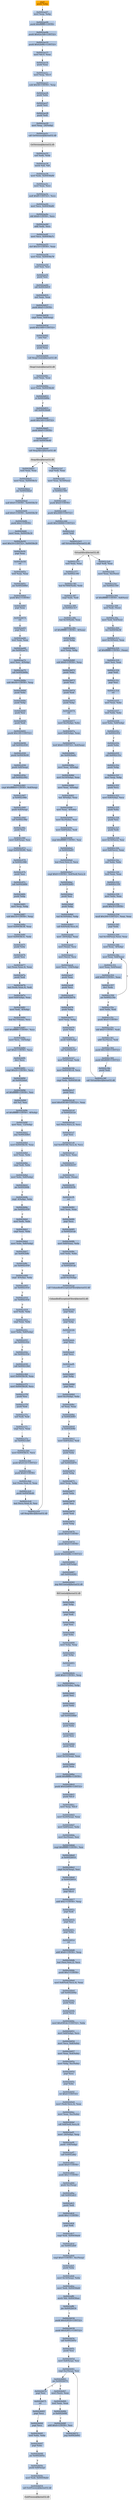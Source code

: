 digraph G {
node[shape=rectangle,style=filled,fillcolor=lightsteelblue,color=lightsteelblue]
bgcolor="transparent"
a0x0042ae06pushl_ebp[label="start\npushl %ebp",color="lightgrey",fillcolor="orange"];
a0x0042ae07movl_esp_ebp[label="0x0042ae07\nmovl %esp, %ebp"];
a0x0042ae09pushl_0xffffffffUINT8[label="0x0042ae09\npushl $0xffffffff<UINT8>"];
a0x0042ae0bpushl_0x42e1b8UINT32[label="0x0042ae0b\npushl $0x42e1b8<UINT32>"];
a0x0042ae10pushl_0x42b96cUINT32[label="0x0042ae10\npushl $0x42b96c<UINT32>"];
a0x0042ae15movl_fs_0_eax[label="0x0042ae15\nmovl %fs:0, %eax"];
a0x0042ae1bpushl_eax[label="0x0042ae1b\npushl %eax"];
a0x0042ae1cmovl_esp_fs_0[label="0x0042ae1c\nmovl %esp, %fs:0"];
a0x0042ae23subl_0x58UINT8_esp[label="0x0042ae23\nsubl $0x58<UINT8>, %esp"];
a0x0042ae26pushl_ebx[label="0x0042ae26\npushl %ebx"];
a0x0042ae27pushl_esi[label="0x0042ae27\npushl %esi"];
a0x0042ae28pushl_edi[label="0x0042ae28\npushl %edi"];
a0x0042ae29movl_esp__24ebp_[label="0x0042ae29\nmovl %esp, -24(%ebp)"];
a0x0042ae2ccall_GetVersion_kernel32_dll[label="0x0042ae2c\ncall GetVersion@kernel32.dll"];
GetVersion_kernel32_dll[label="GetVersion@kernel32.dll",color="lightgrey",fillcolor="lightgrey"];
a0x0042ae32xorl_edx_edx[label="0x0042ae32\nxorl %edx, %edx"];
a0x0042ae34movb_ah_dl[label="0x0042ae34\nmovb %ah, %dl"];
a0x0042ae36movl_edx_0x00458a84[label="0x0042ae36\nmovl %edx, 0x00458a84"];
a0x0042ae3cmovl_eax_ecx[label="0x0042ae3c\nmovl %eax, %ecx"];
a0x0042ae3eandl_0xffUINT32_ecx[label="0x0042ae3e\nandl $0xff<UINT32>, %ecx"];
a0x0042ae44movl_ecx_0x00458a80[label="0x0042ae44\nmovl %ecx, 0x00458a80"];
a0x0042ae4ashll_0x8UINT8_ecx[label="0x0042ae4a\nshll $0x8<UINT8>, %ecx"];
a0x0042ae4daddl_edx_ecx[label="0x0042ae4d\naddl %edx, %ecx"];
a0x0042ae4fmovl_ecx_0x00458a7c[label="0x0042ae4f\nmovl %ecx, 0x00458a7c"];
a0x0042ae55shrl_0x10UINT8_eax[label="0x0042ae55\nshrl $0x10<UINT8>, %eax"];
a0x0042ae58movl_eax_0x00458a78[label="0x0042ae58\nmovl %eax, 0x00458a78"];
a0x0042ae5dxorl_esi_esi[label="0x0042ae5d\nxorl %esi, %esi"];
a0x0042ae5fpushl_esi[label="0x0042ae5f\npushl %esi"];
a0x0042ae60call_0x0042b835[label="0x0042ae60\ncall 0x0042b835"];
a0x0042b835xorl_eax_eax[label="0x0042b835\nxorl %eax, %eax"];
a0x0042b837pushl_0x0UINT8[label="0x0042b837\npushl $0x0<UINT8>"];
a0x0042b839cmpl_eax_0x8esp_[label="0x0042b839\ncmpl %eax, 0x8(%esp)"];
a0x0042b83dpushl_0x1000UINT32[label="0x0042b83d\npushl $0x1000<UINT32>"];
a0x0042b842sete_al[label="0x0042b842\nsete %al"];
a0x0042b845pushl_eax[label="0x0042b845\npushl %eax"];
a0x0042b846call_HeapCreate_kernel32_dll[label="0x0042b846\ncall HeapCreate@kernel32.dll"];
HeapCreate_kernel32_dll[label="HeapCreate@kernel32.dll",color="lightgrey",fillcolor="lightgrey"];
a0x0042b84ctestl_eax_eax[label="0x0042b84c\ntestl %eax, %eax"];
a0x0042b84emovl_eax_0x00458e40[label="0x0042b84e\nmovl %eax, 0x00458e40"];
a0x0042b853je_0x0042b86a[label="0x0042b853\nje 0x0042b86a"];
a0x0042b855call_0x0042bbd0[label="0x0042b855\ncall 0x0042bbd0"];
a0x0042bbd0pushl_0x140UINT32[label="0x0042bbd0\npushl $0x140<UINT32>"];
a0x0042bbd5pushl_0x0UINT8[label="0x0042bbd5\npushl $0x0<UINT8>"];
a0x0042bbd7pushl_0x00458e40[label="0x0042bbd7\npushl 0x00458e40"];
a0x0042bbddcall_HeapAlloc_kernel32_dll[label="0x0042bbdd\ncall HeapAlloc@kernel32.dll"];
HeapAlloc_kernel32_dll[label="HeapAlloc@kernel32.dll",color="lightgrey",fillcolor="lightgrey"];
a0x0042bbe3testl_eax_eax[label="0x0042bbe3\ntestl %eax, %eax"];
a0x0042bbe5movl_eax_0x00458e3c[label="0x0042bbe5\nmovl %eax, 0x00458e3c"];
a0x0042bbeajne_0x0042bbed[label="0x0042bbea\njne 0x0042bbed"];
a0x0042bbedandl_0x0UINT8_0x00458e34[label="0x0042bbed\nandl $0x0<UINT8>, 0x00458e34"];
a0x0042bbf4andl_0x0UINT8_0x00458e38[label="0x0042bbf4\nandl $0x0<UINT8>, 0x00458e38"];
a0x0042bbfbpushl_0x1UINT8[label="0x0042bbfb\npushl $0x1<UINT8>"];
a0x0042bbfdmovl_eax_0x00458e30[label="0x0042bbfd\nmovl %eax, 0x00458e30"];
a0x0042bc02movl_0x10UINT32_0x00458e28[label="0x0042bc02\nmovl $0x10<UINT32>, 0x00458e28"];
a0x0042bc0cpopl_eax[label="0x0042bc0c\npopl %eax"];
a0x0042bc0dret[label="0x0042bc0d\nret"];
a0x0042b85atestl_eax_eax[label="0x0042b85a\ntestl %eax, %eax"];
a0x0042b85cjne_0x0042b86d[label="0x0042b85c\njne 0x0042b86d"];
a0x0042b86dpushl_0x1UINT8[label="0x0042b86d\npushl $0x1<UINT8>"];
a0x0042b86fpopl_eax[label="0x0042b86f\npopl %eax"];
a0x0042b870ret[label="0x0042b870\nret"];
a0x0042ae65popl_ecx[label="0x0042ae65\npopl %ecx"];
a0x0042ae66testl_eax_eax[label="0x0042ae66\ntestl %eax, %eax"];
a0x0042ae68jne_0x0042ae72[label="0x0042ae68\njne 0x0042ae72"];
a0x0042ae72movl_esi__4ebp_[label="0x0042ae72\nmovl %esi, -4(%ebp)"];
a0x0042ae75call_0x0042b68a[label="0x0042ae75\ncall 0x0042b68a"];
a0x0042b68asubl_0x44UINT8_esp[label="0x0042b68a\nsubl $0x44<UINT8>, %esp"];
a0x0042b68dpushl_ebx[label="0x0042b68d\npushl %ebx"];
a0x0042b68epushl_ebp[label="0x0042b68e\npushl %ebp"];
a0x0042b68fpushl_esi[label="0x0042b68f\npushl %esi"];
a0x0042b690pushl_edi[label="0x0042b690\npushl %edi"];
a0x0042b691pushl_0x100UINT32[label="0x0042b691\npushl $0x100<UINT32>"];
a0x0042b696call_0x0042c930[label="0x0042b696\ncall 0x0042c930"];
a0x0042c930pushl_0x00458c00[label="0x0042c930\npushl 0x00458c00"];
a0x0042c936pushl_0x8esp_[label="0x0042c936\npushl 0x8(%esp)"];
a0x0042c93acall_0x0042c942[label="0x0042c93a\ncall 0x0042c942"];
a0x0042c942cmpl_0xffffffe0UINT8_0x4esp_[label="0x0042c942\ncmpl $0xffffffe0<UINT8>, 0x4(%esp)"];
a0x0042c947ja_0x0042c96b[label="0x0042c947\nja 0x0042c96b"];
a0x0042c949pushl_0x4esp_[label="0x0042c949\npushl 0x4(%esp)"];
a0x0042c94dcall_0x0042c96e[label="0x0042c94d\ncall 0x0042c96e"];
a0x0042c96epushl_esi[label="0x0042c96e\npushl %esi"];
a0x0042c96fmovl_0x8esp__esi[label="0x0042c96f\nmovl 0x8(%esp), %esi"];
a0x0042c973cmpl_0x00458280_esi[label="0x0042c973\ncmpl 0x00458280, %esi"];
a0x0042c979ja_0x0042c986[label="0x0042c979\nja 0x0042c986"];
a0x0042c97bpushl_esi[label="0x0042c97b\npushl %esi"];
a0x0042c97ccall_0x0042bf64[label="0x0042c97c\ncall 0x0042bf64"];
a0x0042bf64pushl_ebp[label="0x0042bf64\npushl %ebp"];
a0x0042bf65movl_esp_ebp[label="0x0042bf65\nmovl %esp, %ebp"];
a0x0042bf67subl_0x14UINT8_esp[label="0x0042bf67\nsubl $0x14<UINT8>, %esp"];
a0x0042bf6amovl_0x00458e38_eax[label="0x0042bf6a\nmovl 0x00458e38, %eax"];
a0x0042bf6fmovl_0x00458e3c_edx[label="0x0042bf6f\nmovl 0x00458e3c, %edx"];
a0x0042bf75pushl_ebx[label="0x0042bf75\npushl %ebx"];
a0x0042bf76pushl_esi[label="0x0042bf76\npushl %esi"];
a0x0042bf77leal_eaxeax4__eax[label="0x0042bf77\nleal (%eax,%eax,4), %eax"];
a0x0042bf7apushl_edi[label="0x0042bf7a\npushl %edi"];
a0x0042bf7bleal_edxeax4__edi[label="0x0042bf7b\nleal (%edx,%eax,4), %edi"];
a0x0042bf7emovl_0x8ebp__eax[label="0x0042bf7e\nmovl 0x8(%ebp), %eax"];
a0x0042bf81movl_edi__4ebp_[label="0x0042bf81\nmovl %edi, -4(%ebp)"];
a0x0042bf84leal_0x17eax__ecx[label="0x0042bf84\nleal 0x17(%eax), %ecx"];
a0x0042bf87andl_0xfffffff0UINT8_ecx[label="0x0042bf87\nandl $0xfffffff0<UINT8>, %ecx"];
a0x0042bf8amovl_ecx__16ebp_[label="0x0042bf8a\nmovl %ecx, -16(%ebp)"];
a0x0042bf8dsarl_0x4UINT8_ecx[label="0x0042bf8d\nsarl $0x4<UINT8>, %ecx"];
a0x0042bf90decl_ecx[label="0x0042bf90\ndecl %ecx"];
a0x0042bf91cmpl_0x20UINT8_ecx[label="0x0042bf91\ncmpl $0x20<UINT8>, %ecx"];
a0x0042bf94jnl_0x0042bfa4[label="0x0042bf94\njnl 0x0042bfa4"];
a0x0042bf96orl_0xffffffffUINT8_esi[label="0x0042bf96\norl $0xffffffff<UINT8>, %esi"];
a0x0042bf99shrl_cl_esi[label="0x0042bf99\nshrl %cl, %esi"];
a0x0042bf9borl_0xffffffffUINT8__8ebp_[label="0x0042bf9b\norl $0xffffffff<UINT8>, -8(%ebp)"];
a0x0042bf9fmovl_esi__12ebp_[label="0x0042bf9f\nmovl %esi, -12(%ebp)"];
a0x0042bfa2jmp_0x0042bfb4[label="0x0042bfa2\njmp 0x0042bfb4"];
a0x0042bfb4movl_0x00458e30_eax[label="0x0042bfb4\nmovl 0x00458e30, %eax"];
a0x0042bfb9movl_eax_ebx[label="0x0042bfb9\nmovl %eax, %ebx"];
a0x0042bfbbcmpl_edi_ebx[label="0x0042bfbb\ncmpl %edi, %ebx"];
a0x0042bfbdmovl_ebx_0x8ebp_[label="0x0042bfbd\nmovl %ebx, 0x8(%ebp)"];
a0x0042bfc0jae_0x0042bfdb[label="0x0042bfc0\njae 0x0042bfdb"];
a0x0042bfdbcmpl__4ebp__ebx[label="0x0042bfdb\ncmpl -4(%ebp), %ebx"];
a0x0042bfdejne_0x0042c059[label="0x0042bfde\njne 0x0042c059"];
a0x0042bfe0movl_edx_ebx[label="0x0042bfe0\nmovl %edx, %ebx"];
a0x0042bfe2cmpl_eax_ebx[label="0x0042bfe2\ncmpl %eax, %ebx"];
a0x0042bfe4movl_ebx_0x8ebp_[label="0x0042bfe4\nmovl %ebx, 0x8(%ebp)"];
a0x0042bfe7jae_0x0042bffe[label="0x0042bfe7\njae 0x0042bffe"];
a0x0042bffejne_0x0042c059[label="0x0042bffe\njne 0x0042c059"];
a0x0042c000cmpl__4ebp__ebx[label="0x0042c000\ncmpl -4(%ebp), %ebx"];
a0x0042c003jae_0x0042c016[label="0x0042c003\njae 0x0042c016"];
a0x0042c016jne_0x0042c03e[label="0x0042c016\njne 0x0042c03e"];
a0x0042c018movl_edx_ebx[label="0x0042c018\nmovl %edx, %ebx"];
a0x0042c01acmpl_eax_ebx[label="0x0042c01a\ncmpl %eax, %ebx"];
a0x0042c01cmovl_ebx_0x8ebp_[label="0x0042c01c\nmovl %ebx, 0x8(%ebp)"];
a0x0042c01fjae_0x0042c02e[label="0x0042c01f\njae 0x0042c02e"];
a0x0042c02ejne_0x0042c03e[label="0x0042c02e\njne 0x0042c03e"];
a0x0042c030call_0x0042c26d[label="0x0042c030\ncall 0x0042c26d"];
a0x0042c26dmovl_0x00458e38_eax[label="0x0042c26d\nmovl 0x00458e38, %eax"];
a0x0042c272movl_0x00458e28_ecx[label="0x0042c272\nmovl 0x00458e28, %ecx"];
a0x0042c278pushl_esi[label="0x0042c278\npushl %esi"];
a0x0042c279pushl_edi[label="0x0042c279\npushl %edi"];
a0x0042c27axorl_edi_edi[label="0x0042c27a\nxorl %edi, %edi"];
a0x0042c27ccmpl_ecx_eax[label="0x0042c27c\ncmpl %ecx, %eax"];
a0x0042c27ejne_0x0042c2b0[label="0x0042c27e\njne 0x0042c2b0"];
a0x0042c2b0movl_0x00458e3c_ecx[label="0x0042c2b0\nmovl 0x00458e3c, %ecx"];
a0x0042c2b6pushl_0x41c4UINT32[label="0x0042c2b6\npushl $0x41c4<UINT32>"];
a0x0042c2bbpushl_0x8UINT8[label="0x0042c2bb\npushl $0x8<UINT8>"];
a0x0042c2bdleal_eaxeax4__eax[label="0x0042c2bd\nleal (%eax,%eax,4), %eax"];
a0x0042c2c0pushl_0x00458e40[label="0x0042c2c0\npushl 0x00458e40"];
a0x0042c2c6leal_ecxeax4__esi[label="0x0042c2c6\nleal (%ecx,%eax,4), %esi"];
a0x0042c2c9call_HeapAlloc_kernel32_dll[label="0x0042c2c9\ncall HeapAlloc@kernel32.dll"];
a0x0042c2cfcmpl_edi_eax[label="0x0042c2cf\ncmpl %edi, %eax"];
a0x0042c2d1movl_eax_0x10esi_[label="0x0042c2d1\nmovl %eax, 0x10(%esi)"];
a0x0042c2d4je_0x0042c300[label="0x0042c2d4\nje 0x0042c300"];
a0x0042c2d6pushl_0x4UINT8[label="0x0042c2d6\npushl $0x4<UINT8>"];
a0x0042c2d8pushl_0x2000UINT32[label="0x0042c2d8\npushl $0x2000<UINT32>"];
a0x0042c2ddpushl_0x100000UINT32[label="0x0042c2dd\npushl $0x100000<UINT32>"];
a0x0042c2e2pushl_edi[label="0x0042c2e2\npushl %edi"];
a0x0042c2e3call_VirtualAlloc_kernel32_dll[label="0x0042c2e3\ncall VirtualAlloc@kernel32.dll"];
VirtualAlloc_kernel32_dll[label="VirtualAlloc@kernel32.dll",color="lightgrey",fillcolor="lightgrey"];
a0x0042c2e9cmpl_edi_eax[label="0x0042c2e9\ncmpl %edi, %eax"];
a0x0042c2ebmovl_eax_0xcesi_[label="0x0042c2eb\nmovl %eax, 0xc(%esi)"];
a0x0042c2eejne_0x0042c304[label="0x0042c2ee\njne 0x0042c304"];
a0x0042c304orl_0xffffffffUINT8_0x8esi_[label="0x0042c304\norl $0xffffffff<UINT8>, 0x8(%esi)"];
a0x0042c308movl_edi_esi_[label="0x0042c308\nmovl %edi, (%esi)"];
a0x0042c30amovl_edi_0x4esi_[label="0x0042c30a\nmovl %edi, 0x4(%esi)"];
a0x0042c30dincl_0x00458e38[label="0x0042c30d\nincl 0x00458e38"];
a0x0042c313movl_0x10esi__eax[label="0x0042c313\nmovl 0x10(%esi), %eax"];
a0x0042c316orl_0xffffffffUINT8_eax_[label="0x0042c316\norl $0xffffffff<UINT8>, (%eax)"];
a0x0042c319movl_esi_eax[label="0x0042c319\nmovl %esi, %eax"];
a0x0042c31bpopl_edi[label="0x0042c31b\npopl %edi"];
a0x0042c31cpopl_esi[label="0x0042c31c\npopl %esi"];
a0x0042c31dret[label="0x0042c31d\nret"];
a0x0042c035movl_eax_ebx[label="0x0042c035\nmovl %eax, %ebx"];
a0x0042c037testl_ebx_ebx[label="0x0042c037\ntestl %ebx, %ebx"];
a0x0042c039movl_ebx_0x8ebp_[label="0x0042c039\nmovl %ebx, 0x8(%ebp)"];
a0x0042c03cje_0x0042c052[label="0x0042c03c\nje 0x0042c052"];
a0x0042c03epushl_ebx[label="0x0042c03e\npushl %ebx"];
a0x0042c03fcall_0x0042c31e[label="0x0042c03f\ncall 0x0042c31e"];
a0x0042c31epushl_ebp[label="0x0042c31e\npushl %ebp"];
a0x0042c31fmovl_esp_ebp[label="0x0042c31f\nmovl %esp, %ebp"];
a0x0042c321pushl_ecx[label="0x0042c321\npushl %ecx"];
a0x0042c322movl_0x8ebp__ecx[label="0x0042c322\nmovl 0x8(%ebp), %ecx"];
a0x0042c325pushl_ebx[label="0x0042c325\npushl %ebx"];
a0x0042c326pushl_esi[label="0x0042c326\npushl %esi"];
a0x0042c327pushl_edi[label="0x0042c327\npushl %edi"];
a0x0042c328movl_0x10ecx__esi[label="0x0042c328\nmovl 0x10(%ecx), %esi"];
a0x0042c32bmovl_0x8ecx__eax[label="0x0042c32b\nmovl 0x8(%ecx), %eax"];
a0x0042c32exorl_ebx_ebx[label="0x0042c32e\nxorl %ebx, %ebx"];
a0x0042c330testl_eax_eax[label="0x0042c330\ntestl %eax, %eax"];
a0x0042c332jl_0x0042c339[label="0x0042c332\njl 0x0042c339"];
a0x0042c339movl_ebx_eax[label="0x0042c339\nmovl %ebx, %eax"];
a0x0042c33bpushl_0x3fUINT8[label="0x0042c33b\npushl $0x3f<UINT8>"];
a0x0042c33dimull_0x204UINT32_eax_eax[label="0x0042c33d\nimull $0x204<UINT32>, %eax, %eax"];
a0x0042c343popl_edx[label="0x0042c343\npopl %edx"];
a0x0042c344leal_0x144eaxesi__eax[label="0x0042c344\nleal 0x144(%eax,%esi), %eax"];
a0x0042c34bmovl_eax__4ebp_[label="0x0042c34b\nmovl %eax, -4(%ebp)"];
a0x0042c34emovl_eax_0x8eax_[label="0x0042c34e\nmovl %eax, 0x8(%eax)"];
a0x0042c351movl_eax_0x4eax_[label="0x0042c351\nmovl %eax, 0x4(%eax)"];
a0x0042c354addl_0x8UINT8_eax[label="0x0042c354\naddl $0x8<UINT8>, %eax"];
a0x0042c357decl_edx[label="0x0042c357\ndecl %edx"];
a0x0042c358jne_0x0042c34e[label="0x0042c358\njne 0x0042c34e"];
a0x0042c35amovl_ebx_edi[label="0x0042c35a\nmovl %ebx, %edi"];
a0x0042c35cpushl_0x4UINT8[label="0x0042c35c\npushl $0x4<UINT8>"];
a0x0042c35eshll_0xfUINT8_edi[label="0x0042c35e\nshll $0xf<UINT8>, %edi"];
a0x0042c361addl_0xcecx__edi[label="0x0042c361\naddl 0xc(%ecx), %edi"];
a0x0042c364pushl_0x1000UINT32[label="0x0042c364\npushl $0x1000<UINT32>"];
a0x0042c369pushl_0x8000UINT32[label="0x0042c369\npushl $0x8000<UINT32>"];
a0x0042c36epushl_edi[label="0x0042c36e\npushl %edi"];
a0x0042c36fcall_VirtualAlloc_kernel32_dll[label="0x0042c36f\ncall VirtualAlloc@kernel32.dll"];
a0x0042c375testl_eax_eax[label="0x0042c375\ntestl %eax, %eax"];
a0x0042c377jne_0x0042c381[label="0x0042c377\njne 0x0042c381"];
a0x0042c381leal_0x7000edi__edx[label="0x0042c381\nleal 0x7000(%edi), %edx"];
a0x0042c387cmpl_edx_edi[label="0x0042c387\ncmpl %edx, %edi"];
a0x0042c389ja_0x0042c3c7[label="0x0042c389\nja 0x0042c3c7"];
a0x0042c38bleal_0x10edi__eax[label="0x0042c38b\nleal 0x10(%edi), %eax"];
a0x0042c38eorl_0xffffffffUINT8__8eax_[label="0x0042c38e\norl $0xffffffff<UINT8>, -8(%eax)"];
a0x0042b96cpushl_ebp[label="0x0042b96c\npushl %ebp"];
a0x0042b96dmovl_esp_ebp[label="0x0042b96d\nmovl %esp, %ebp"];
a0x0042b96fsubl_0x8UINT8_esp[label="0x0042b96f\nsubl $0x8<UINT8>, %esp"];
a0x0042b972pushl_ebx[label="0x0042b972\npushl %ebx"];
a0x0042b973pushl_esi[label="0x0042b973\npushl %esi"];
a0x0042b974pushl_edi[label="0x0042b974\npushl %edi"];
a0x0042b975pushl_ebp[label="0x0042b975\npushl %ebp"];
a0x0042b976cld_[label="0x0042b976\ncld "];
a0x0042b977movl_0xcebp__ebx[label="0x0042b977\nmovl 0xc(%ebp), %ebx"];
a0x0042b97amovl_0x8ebp__eax[label="0x0042b97a\nmovl 0x8(%ebp), %eax"];
a0x0042b97dtestl_0x6UINT32_0x4eax_[label="0x0042b97d\ntestl $0x6<UINT32>, 0x4(%eax)"];
a0x0042b984jne_0x0042ba0c[label="0x0042b984\njne 0x0042ba0c"];
a0x0042b98amovl_eax__8ebp_[label="0x0042b98a\nmovl %eax, -8(%ebp)"];
a0x0042b98dmovl_0x10ebp__eax[label="0x0042b98d\nmovl 0x10(%ebp), %eax"];
a0x0042b990movl_eax__4ebp_[label="0x0042b990\nmovl %eax, -4(%ebp)"];
a0x0042b993leal__8ebp__eax[label="0x0042b993\nleal -8(%ebp), %eax"];
a0x0042b996movl_eax__4ebx_[label="0x0042b996\nmovl %eax, -4(%ebx)"];
a0x0042b999movl_0xcebx__esi[label="0x0042b999\nmovl 0xc(%ebx), %esi"];
a0x0042b99cmovl_0x8ebx__edi[label="0x0042b99c\nmovl 0x8(%ebx), %edi"];
a0x0042b99fcmpl_0xffffffffUINT8_esi[label="0x0042b99f\ncmpl $0xffffffff<UINT8>, %esi"];
a0x0042b9a2je_0x0042ba05[label="0x0042b9a2\nje 0x0042ba05"];
a0x0042b9a4leal_esiesi2__ecx[label="0x0042b9a4\nleal (%esi,%esi,2), %ecx"];
a0x0042b9a7cmpl_0x0UINT8_0x4ediecx4_[label="0x0042b9a7\ncmpl $0x0<UINT8>, 0x4(%edi,%ecx,4)"];
a0x0042b9acje_0x0042b9f3[label="0x0042b9ac\nje 0x0042b9f3"];
a0x0042b9aepushl_esi[label="0x0042b9ae\npushl %esi"];
a0x0042b9afpushl_ebp[label="0x0042b9af\npushl %ebp"];
a0x0042b9b0leal_0x10ebx__ebp[label="0x0042b9b0\nleal 0x10(%ebx), %ebp"];
a0x0042b9b3call_0x4ediecx4_[label="0x0042b9b3\ncall 0x4(%edi,%ecx,4)"];
a0x0042aeddmovl__20ebp__eax[label="0x0042aedd\nmovl -20(%ebp), %eax"];
a0x0042aee0movl_eax__ecx[label="0x0042aee0\nmovl (%eax), %ecx"];
a0x0042aee2movl_ecx__ecx[label="0x0042aee2\nmovl (%ecx), %ecx"];
a0x0042aee4movl_ecx__104ebp_[label="0x0042aee4\nmovl %ecx, -104(%ebp)"];
a0x0042aee7pushl_eax[label="0x0042aee7\npushl %eax"];
a0x0042aee8pushl_ecx[label="0x0042aee8\npushl %ecx"];
a0x0042aee9call_0x0042b076[label="0x0042aee9\ncall 0x0042b076"];
a0x0042b076pushl_ebp[label="0x0042b076\npushl %ebp"];
a0x0042b077movl_esp_ebp[label="0x0042b077\nmovl %esp, %ebp"];
a0x0042b079pushl_ebx[label="0x0042b079\npushl %ebx"];
a0x0042b07apushl_0x8ebp_[label="0x0042b07a\npushl 0x8(%ebp)"];
a0x0042b07dcall_0x0042b1b7[label="0x0042b07d\ncall 0x0042b1b7"];
a0x0042b1b7movl_0x4esp__edx[label="0x0042b1b7\nmovl 0x4(%esp), %edx"];
a0x0042b1bbmovl_0x004581c8_ecx[label="0x0042b1bb\nmovl 0x004581c8, %ecx"];
a0x0042b1c1cmpl_edx_0x00458148[label="0x0042b1c1\ncmpl %edx, 0x00458148"];
a0x0042b1c7pushl_esi[label="0x0042b1c7\npushl %esi"];
a0x0042b1c8movl_0x458148UINT32_eax[label="0x0042b1c8\nmovl $0x458148<UINT32>, %eax"];
a0x0042b1cdje_0x0042b1e4[label="0x0042b1cd\nje 0x0042b1e4"];
a0x0042b1e4leal_ecxecx2__ecx[label="0x0042b1e4\nleal (%ecx,%ecx,2), %ecx"];
a0x0042b1e7popl_esi[label="0x0042b1e7\npopl %esi"];
a0x0042b1e8leal_0x458148ecx4__ecx[label="0x0042b1e8\nleal 0x458148(,%ecx,4), %ecx"];
a0x0042b1efcmpl_ecx_eax[label="0x0042b1ef\ncmpl %ecx, %eax"];
a0x0042b1f1jae_0x0042b1f7[label="0x0042b1f1\njae 0x0042b1f7"];
a0x0042b1f3cmpl_edx_eax_[label="0x0042b1f3\ncmpl %edx, (%eax)"];
a0x0042b1f5je_0x0042b1f9[label="0x0042b1f5\nje 0x0042b1f9"];
a0x0042b1f9ret[label="0x0042b1f9\nret"];
a0x0042b082testl_eax_eax[label="0x0042b082\ntestl %eax, %eax"];
a0x0042b084popl_ecx[label="0x0042b084\npopl %ecx"];
a0x0042b085je_0x0042b1ab[label="0x0042b085\nje 0x0042b1ab"];
a0x0042b08bmovl_0x8eax__ebx[label="0x0042b08b\nmovl 0x8(%eax), %ebx"];
a0x0042b08etestl_ebx_ebx[label="0x0042b08e\ntestl %ebx, %ebx"];
a0x0042b090je_0x0042b1ab[label="0x0042b090\nje 0x0042b1ab"];
a0x0042b1abpushl_0xcebp_[label="0x0042b1ab\npushl 0xc(%ebp)"];
a0x0042b1aecall_UnhandledExceptionFilter_kernel32_dll[label="0x0042b1ae\ncall UnhandledExceptionFilter@kernel32.dll"];
UnhandledExceptionFilter_kernel32_dll[label="UnhandledExceptionFilter@kernel32.dll",color="lightgrey",fillcolor="lightgrey"];
a0x0042b1b4popl_ebx[label="0x0042b1b4\npopl %ebx"];
a0x0042b1b5popl_ebp[label="0x0042b1b5\npopl %ebp"];
a0x0042b1b6ret[label="0x0042b1b6\nret"];
a0x0042aeeepopl_ecx[label="0x0042aeee\npopl %ecx"];
a0x0042aeefpopl_ecx[label="0x0042aeef\npopl %ecx"];
a0x0042aef0ret[label="0x0042aef0\nret"];
a0x0042b9b7popl_ebp[label="0x0042b9b7\npopl %ebp"];
a0x0042b9b8popl_esi[label="0x0042b9b8\npopl %esi"];
a0x0042b9b9movl_0xcebp__ebx[label="0x0042b9b9\nmovl 0xc(%ebp), %ebx"];
a0x0042b9bcorl_eax_eax[label="0x0042b9bc\norl %eax, %eax"];
a0x0042b9beje_0x0042b9f3[label="0x0042b9be\nje 0x0042b9f3"];
a0x0042b9c0js_0x0042b9fe[label="0x0042b9c0\njs 0x0042b9fe"];
a0x0042b9c2movl_0x8ebx__edi[label="0x0042b9c2\nmovl 0x8(%ebx), %edi"];
a0x0042b9c5pushl_ebx[label="0x0042b9c5\npushl %ebx"];
a0x0042b9c6call_0x0042b874[label="0x0042b9c6\ncall 0x0042b874"];
a0x0042b874pushl_ebp[label="0x0042b874\npushl %ebp"];
a0x0042b875movl_esp_ebp[label="0x0042b875\nmovl %esp, %ebp"];
a0x0042b877pushl_ebx[label="0x0042b877\npushl %ebx"];
a0x0042b878pushl_esi[label="0x0042b878\npushl %esi"];
a0x0042b879pushl_edi[label="0x0042b879\npushl %edi"];
a0x0042b87apushl_ebp[label="0x0042b87a\npushl %ebp"];
a0x0042b87bpushl_0x0UINT8[label="0x0042b87b\npushl $0x0<UINT8>"];
a0x0042b87dpushl_0x0UINT8[label="0x0042b87d\npushl $0x0<UINT8>"];
a0x0042b87fpushl_0x42b88cUINT32[label="0x0042b87f\npushl $0x42b88c<UINT32>"];
a0x0042b884pushl_0x8ebp_[label="0x0042b884\npushl 0x8(%ebp)"];
a0x0042b887call_0x0042d262[label="0x0042b887\ncall 0x0042d262"];
a0x0042d262jmp_RtlUnwind_kernel32_dll[label="0x0042d262\njmp RtlUnwind@kernel32.dll"];
RtlUnwind_kernel32_dll[label="RtlUnwind@kernel32.dll",color="lightgrey",fillcolor="lightgrey"];
a0x0042b88cpopl_ebp[label="0x0042b88c\npopl %ebp"];
a0x0042b88dpopl_edi[label="0x0042b88d\npopl %edi"];
a0x0042b88epopl_esi[label="0x0042b88e\npopl %esi"];
a0x0042b88fpopl_ebx[label="0x0042b88f\npopl %ebx"];
a0x0042b890movl_ebp_esp[label="0x0042b890\nmovl %ebp, %esp"];
a0x0042b892popl_ebp[label="0x0042b892\npopl %ebp"];
a0x0042b893ret[label="0x0042b893\nret"];
a0x0042b9cbaddl_0x4UINT8_esp[label="0x0042b9cb\naddl $0x4<UINT8>, %esp"];
a0x0042b9celeal_0x10ebx__ebp[label="0x0042b9ce\nleal 0x10(%ebx), %ebp"];
a0x0042b9d1pushl_esi[label="0x0042b9d1\npushl %esi"];
a0x0042b9d2pushl_ebx[label="0x0042b9d2\npushl %ebx"];
a0x0042b9d3call_0x0042b8b6[label="0x0042b9d3\ncall 0x0042b8b6"];
a0x0042b8b6pushl_ebx[label="0x0042b8b6\npushl %ebx"];
a0x0042b8b7pushl_esi[label="0x0042b8b7\npushl %esi"];
a0x0042b8b8pushl_edi[label="0x0042b8b8\npushl %edi"];
a0x0042b8b9movl_0x10esp__eax[label="0x0042b8b9\nmovl 0x10(%esp), %eax"];
a0x0042b8bdpushl_eax[label="0x0042b8bd\npushl %eax"];
a0x0042b8bepushl_0xfffffffeUINT8[label="0x0042b8be\npushl $0xfffffffe<UINT8>"];
a0x0042b8c0pushl_0x42b894UINT32[label="0x0042b8c0\npushl $0x42b894<UINT32>"];
a0x0042b8c5pushl_fs_0[label="0x0042b8c5\npushl %fs:0"];
a0x0042b8ccmovl_esp_fs_0[label="0x0042b8cc\nmovl %esp, %fs:0"];
a0x0042b8d3movl_0x20esp__eax[label="0x0042b8d3\nmovl 0x20(%esp), %eax"];
a0x0042b8d7movl_0x8eax__ebx[label="0x0042b8d7\nmovl 0x8(%eax), %ebx"];
a0x0042b8damovl_0xceax__esi[label="0x0042b8da\nmovl 0xc(%eax), %esi"];
a0x0042b8ddcmpl_0xffffffffUINT8_esi[label="0x0042b8dd\ncmpl $0xffffffff<UINT8>, %esi"];
a0x0042b8e0je_0x0042b910[label="0x0042b8e0\nje 0x0042b910"];
a0x0042b8e2cmpl_0x24esp__esi[label="0x0042b8e2\ncmpl 0x24(%esp), %esi"];
a0x0042b8e6je_0x0042b910[label="0x0042b8e6\nje 0x0042b910"];
a0x0042b910popl_fs_0[label="0x0042b910\npopl %fs:0"];
a0x0042b917addl_0xcUINT8_esp[label="0x0042b917\naddl $0xc<UINT8>, %esp"];
a0x0042b91apopl_edi[label="0x0042b91a\npopl %edi"];
a0x0042b91bpopl_esi[label="0x0042b91b\npopl %esi"];
a0x0042b91cpopl_ebx[label="0x0042b91c\npopl %ebx"];
a0x0042b91dret[label="0x0042b91d\nret"];
a0x0042b9d8addl_0x8UINT8_esp[label="0x0042b9d8\naddl $0x8<UINT8>, %esp"];
a0x0042b9dbleal_esiesi2__ecx[label="0x0042b9db\nleal (%esi,%esi,2), %ecx"];
a0x0042b9depushl_0x1UINT8[label="0x0042b9de\npushl $0x1<UINT8>"];
a0x0042b9e0movl_0x8ediecx4__eax[label="0x0042b9e0\nmovl 0x8(%edi,%ecx,4), %eax"];
a0x0042b9e4call_0x0042b94a[label="0x0042b9e4\ncall 0x0042b94a"];
a0x0042b94apushl_ebx[label="0x0042b94a\npushl %ebx"];
a0x0042b94bpushl_ecx[label="0x0042b94b\npushl %ecx"];
a0x0042b94cmovl_0x4581dcUINT32_ebx[label="0x0042b94c\nmovl $0x4581dc<UINT32>, %ebx"];
a0x0042b951movl_0x8ebp__ecx[label="0x0042b951\nmovl 0x8(%ebp), %ecx"];
a0x0042b954movl_ecx_0x8ebx_[label="0x0042b954\nmovl %ecx, 0x8(%ebx)"];
a0x0042b957movl_eax_0x4ebx_[label="0x0042b957\nmovl %eax, 0x4(%ebx)"];
a0x0042b95amovl_ebp_0xcebx_[label="0x0042b95a\nmovl %ebp, 0xc(%ebx)"];
a0x0042b95dpopl_ecx[label="0x0042b95d\npopl %ecx"];
a0x0042b95epopl_ebx[label="0x0042b95e\npopl %ebx"];
a0x0042b95fret_0x4UINT16[label="0x0042b95f\nret $0x4<UINT16>"];
a0x0042b9e9movl_ediecx4__eax[label="0x0042b9e9\nmovl (%edi,%ecx,4), %eax"];
a0x0042b9ecmovl_eax_0xcebx_[label="0x0042b9ec\nmovl %eax, 0xc(%ebx)"];
a0x0042b9efcall_0x8ediecx4_[label="0x0042b9ef\ncall 0x8(%edi,%ecx,4)"];
a0x0042aef1movl__24ebp__esp[label="0x0042aef1\nmovl -24(%ebp), %esp"];
a0x0042aef4pushl__104ebp_[label="0x0042aef4\npushl -104(%ebp)"];
a0x0042aef7call_0x0042afb2[label="0x0042aef7\ncall 0x0042afb2"];
a0x0042afb2pushl_0x0UINT8[label="0x0042afb2\npushl $0x0<UINT8>"];
a0x0042afb4pushl_0x1UINT8[label="0x0042afb4\npushl $0x1<UINT8>"];
a0x0042afb6pushl_0xcesp_[label="0x0042afb6\npushl 0xc(%esp)"];
a0x0042afbacall_0x0042afc3[label="0x0042afba\ncall 0x0042afc3"];
a0x0042afc3pushl_edi[label="0x0042afc3\npushl %edi"];
a0x0042afc4pushl_0x1UINT8[label="0x0042afc4\npushl $0x1<UINT8>"];
a0x0042afc6popl_edi[label="0x0042afc6\npopl %edi"];
a0x0042afc7cmpl_edi_0x00458ab4[label="0x0042afc7\ncmpl %edi, 0x00458ab4"];
a0x0042afcdjne_0x0042afe0[label="0x0042afcd\njne 0x0042afe0"];
a0x0042afe0cmpl_0x0UINT8_0xcesp_[label="0x0042afe0\ncmpl $0x0<UINT8>, 0xc(%esp)"];
a0x0042afe5pushl_ebx[label="0x0042afe5\npushl %ebx"];
a0x0042afe6movl_0x14esp__ebx[label="0x0042afe6\nmovl 0x14(%esp), %ebx"];
a0x0042afeamovl_edi_0x00458ab0[label="0x0042afea\nmovl %edi, 0x00458ab0"];
a0x0042aff0movb_bl_0x00458aac[label="0x0042aff0\nmovb %bl, 0x00458aac"];
a0x0042aff6jne_0x0042b034[label="0x0042aff6\njne 0x0042b034"];
a0x0042b034pushl_0x42f020UINT32[label="0x0042b034\npushl $0x42f020<UINT32>"];
a0x0042b039pushl_0x42f01cUINT32[label="0x0042b039\npushl $0x42f01c<UINT32>"];
a0x0042b03ecall_0x0042b05c[label="0x0042b03e\ncall 0x0042b05c"];
a0x0042b05cpushl_esi[label="0x0042b05c\npushl %esi"];
a0x0042b05dmovl_0x8esp__esi[label="0x0042b05d\nmovl 0x8(%esp), %esi"];
a0x0042b061cmpl_0xcesp__esi[label="0x0042b061\ncmpl 0xc(%esp), %esi"];
a0x0042b065jae_0x0042b074[label="0x0042b065\njae 0x0042b074"];
a0x0042b067movl_esi__eax[label="0x0042b067\nmovl (%esi), %eax"];
a0x0042b069testl_eax_eax[label="0x0042b069\ntestl %eax, %eax"];
a0x0042b06bje_0x0042b06f[label="0x0042b06b\nje 0x0042b06f"];
a0x0042b06faddl_0x4UINT8_esi[label="0x0042b06f\naddl $0x4<UINT8>, %esi"];
a0x0042b072jmp_0x0042b061[label="0x0042b072\njmp 0x0042b061"];
a0x0042b074popl_esi[label="0x0042b074\npopl %esi"];
a0x0042b075ret[label="0x0042b075\nret"];
a0x0042b043popl_ecx[label="0x0042b043\npopl %ecx"];
a0x0042b044popl_ecx[label="0x0042b044\npopl %ecx"];
a0x0042b045testl_ebx_ebx[label="0x0042b045\ntestl %ebx, %ebx"];
a0x0042b047popl_ebx[label="0x0042b047\npopl %ebx"];
a0x0042b048jne_0x0042b05a[label="0x0042b048\njne 0x0042b05a"];
a0x0042b04apushl_0x8esp_[label="0x0042b04a\npushl 0x8(%esp)"];
a0x0042b04emovl_edi_0x00458ab4[label="0x0042b04e\nmovl %edi, 0x00458ab4"];
a0x0042b054call_ExitProcess_kernel32_dll[label="0x0042b054\ncall ExitProcess@kernel32.dll"];
ExitProcess_kernel32_dll[label="ExitProcess@kernel32.dll",color="lightgrey",fillcolor="lightgrey"];
a0x0042ae06pushl_ebp -> a0x0042ae07movl_esp_ebp [color="#000000"];
a0x0042ae07movl_esp_ebp -> a0x0042ae09pushl_0xffffffffUINT8 [color="#000000"];
a0x0042ae09pushl_0xffffffffUINT8 -> a0x0042ae0bpushl_0x42e1b8UINT32 [color="#000000"];
a0x0042ae0bpushl_0x42e1b8UINT32 -> a0x0042ae10pushl_0x42b96cUINT32 [color="#000000"];
a0x0042ae10pushl_0x42b96cUINT32 -> a0x0042ae15movl_fs_0_eax [color="#000000"];
a0x0042ae15movl_fs_0_eax -> a0x0042ae1bpushl_eax [color="#000000"];
a0x0042ae1bpushl_eax -> a0x0042ae1cmovl_esp_fs_0 [color="#000000"];
a0x0042ae1cmovl_esp_fs_0 -> a0x0042ae23subl_0x58UINT8_esp [color="#000000"];
a0x0042ae23subl_0x58UINT8_esp -> a0x0042ae26pushl_ebx [color="#000000"];
a0x0042ae26pushl_ebx -> a0x0042ae27pushl_esi [color="#000000"];
a0x0042ae27pushl_esi -> a0x0042ae28pushl_edi [color="#000000"];
a0x0042ae28pushl_edi -> a0x0042ae29movl_esp__24ebp_ [color="#000000"];
a0x0042ae29movl_esp__24ebp_ -> a0x0042ae2ccall_GetVersion_kernel32_dll [color="#000000"];
a0x0042ae2ccall_GetVersion_kernel32_dll -> GetVersion_kernel32_dll [color="#000000"];
GetVersion_kernel32_dll -> a0x0042ae32xorl_edx_edx [color="#000000"];
a0x0042ae32xorl_edx_edx -> a0x0042ae34movb_ah_dl [color="#000000"];
a0x0042ae34movb_ah_dl -> a0x0042ae36movl_edx_0x00458a84 [color="#000000"];
a0x0042ae36movl_edx_0x00458a84 -> a0x0042ae3cmovl_eax_ecx [color="#000000"];
a0x0042ae3cmovl_eax_ecx -> a0x0042ae3eandl_0xffUINT32_ecx [color="#000000"];
a0x0042ae3eandl_0xffUINT32_ecx -> a0x0042ae44movl_ecx_0x00458a80 [color="#000000"];
a0x0042ae44movl_ecx_0x00458a80 -> a0x0042ae4ashll_0x8UINT8_ecx [color="#000000"];
a0x0042ae4ashll_0x8UINT8_ecx -> a0x0042ae4daddl_edx_ecx [color="#000000"];
a0x0042ae4daddl_edx_ecx -> a0x0042ae4fmovl_ecx_0x00458a7c [color="#000000"];
a0x0042ae4fmovl_ecx_0x00458a7c -> a0x0042ae55shrl_0x10UINT8_eax [color="#000000"];
a0x0042ae55shrl_0x10UINT8_eax -> a0x0042ae58movl_eax_0x00458a78 [color="#000000"];
a0x0042ae58movl_eax_0x00458a78 -> a0x0042ae5dxorl_esi_esi [color="#000000"];
a0x0042ae5dxorl_esi_esi -> a0x0042ae5fpushl_esi [color="#000000"];
a0x0042ae5fpushl_esi -> a0x0042ae60call_0x0042b835 [color="#000000"];
a0x0042ae60call_0x0042b835 -> a0x0042b835xorl_eax_eax [color="#000000"];
a0x0042b835xorl_eax_eax -> a0x0042b837pushl_0x0UINT8 [color="#000000"];
a0x0042b837pushl_0x0UINT8 -> a0x0042b839cmpl_eax_0x8esp_ [color="#000000"];
a0x0042b839cmpl_eax_0x8esp_ -> a0x0042b83dpushl_0x1000UINT32 [color="#000000"];
a0x0042b83dpushl_0x1000UINT32 -> a0x0042b842sete_al [color="#000000"];
a0x0042b842sete_al -> a0x0042b845pushl_eax [color="#000000"];
a0x0042b845pushl_eax -> a0x0042b846call_HeapCreate_kernel32_dll [color="#000000"];
a0x0042b846call_HeapCreate_kernel32_dll -> HeapCreate_kernel32_dll [color="#000000"];
HeapCreate_kernel32_dll -> a0x0042b84ctestl_eax_eax [color="#000000"];
a0x0042b84ctestl_eax_eax -> a0x0042b84emovl_eax_0x00458e40 [color="#000000"];
a0x0042b84emovl_eax_0x00458e40 -> a0x0042b853je_0x0042b86a [color="#000000"];
a0x0042b853je_0x0042b86a -> a0x0042b855call_0x0042bbd0 [color="#000000",label="F"];
a0x0042b855call_0x0042bbd0 -> a0x0042bbd0pushl_0x140UINT32 [color="#000000"];
a0x0042bbd0pushl_0x140UINT32 -> a0x0042bbd5pushl_0x0UINT8 [color="#000000"];
a0x0042bbd5pushl_0x0UINT8 -> a0x0042bbd7pushl_0x00458e40 [color="#000000"];
a0x0042bbd7pushl_0x00458e40 -> a0x0042bbddcall_HeapAlloc_kernel32_dll [color="#000000"];
a0x0042bbddcall_HeapAlloc_kernel32_dll -> HeapAlloc_kernel32_dll [color="#000000"];
HeapAlloc_kernel32_dll -> a0x0042bbe3testl_eax_eax [color="#000000"];
a0x0042bbe3testl_eax_eax -> a0x0042bbe5movl_eax_0x00458e3c [color="#000000"];
a0x0042bbe5movl_eax_0x00458e3c -> a0x0042bbeajne_0x0042bbed [color="#000000"];
a0x0042bbeajne_0x0042bbed -> a0x0042bbedandl_0x0UINT8_0x00458e34 [color="#000000",label="T"];
a0x0042bbedandl_0x0UINT8_0x00458e34 -> a0x0042bbf4andl_0x0UINT8_0x00458e38 [color="#000000"];
a0x0042bbf4andl_0x0UINT8_0x00458e38 -> a0x0042bbfbpushl_0x1UINT8 [color="#000000"];
a0x0042bbfbpushl_0x1UINT8 -> a0x0042bbfdmovl_eax_0x00458e30 [color="#000000"];
a0x0042bbfdmovl_eax_0x00458e30 -> a0x0042bc02movl_0x10UINT32_0x00458e28 [color="#000000"];
a0x0042bc02movl_0x10UINT32_0x00458e28 -> a0x0042bc0cpopl_eax [color="#000000"];
a0x0042bc0cpopl_eax -> a0x0042bc0dret [color="#000000"];
a0x0042bc0dret -> a0x0042b85atestl_eax_eax [color="#000000"];
a0x0042b85atestl_eax_eax -> a0x0042b85cjne_0x0042b86d [color="#000000"];
a0x0042b85cjne_0x0042b86d -> a0x0042b86dpushl_0x1UINT8 [color="#000000",label="T"];
a0x0042b86dpushl_0x1UINT8 -> a0x0042b86fpopl_eax [color="#000000"];
a0x0042b86fpopl_eax -> a0x0042b870ret [color="#000000"];
a0x0042b870ret -> a0x0042ae65popl_ecx [color="#000000"];
a0x0042ae65popl_ecx -> a0x0042ae66testl_eax_eax [color="#000000"];
a0x0042ae66testl_eax_eax -> a0x0042ae68jne_0x0042ae72 [color="#000000"];
a0x0042ae68jne_0x0042ae72 -> a0x0042ae72movl_esi__4ebp_ [color="#000000",label="T"];
a0x0042ae72movl_esi__4ebp_ -> a0x0042ae75call_0x0042b68a [color="#000000"];
a0x0042ae75call_0x0042b68a -> a0x0042b68asubl_0x44UINT8_esp [color="#000000"];
a0x0042b68asubl_0x44UINT8_esp -> a0x0042b68dpushl_ebx [color="#000000"];
a0x0042b68dpushl_ebx -> a0x0042b68epushl_ebp [color="#000000"];
a0x0042b68epushl_ebp -> a0x0042b68fpushl_esi [color="#000000"];
a0x0042b68fpushl_esi -> a0x0042b690pushl_edi [color="#000000"];
a0x0042b690pushl_edi -> a0x0042b691pushl_0x100UINT32 [color="#000000"];
a0x0042b691pushl_0x100UINT32 -> a0x0042b696call_0x0042c930 [color="#000000"];
a0x0042b696call_0x0042c930 -> a0x0042c930pushl_0x00458c00 [color="#000000"];
a0x0042c930pushl_0x00458c00 -> a0x0042c936pushl_0x8esp_ [color="#000000"];
a0x0042c936pushl_0x8esp_ -> a0x0042c93acall_0x0042c942 [color="#000000"];
a0x0042c93acall_0x0042c942 -> a0x0042c942cmpl_0xffffffe0UINT8_0x4esp_ [color="#000000"];
a0x0042c942cmpl_0xffffffe0UINT8_0x4esp_ -> a0x0042c947ja_0x0042c96b [color="#000000"];
a0x0042c947ja_0x0042c96b -> a0x0042c949pushl_0x4esp_ [color="#000000",label="F"];
a0x0042c949pushl_0x4esp_ -> a0x0042c94dcall_0x0042c96e [color="#000000"];
a0x0042c94dcall_0x0042c96e -> a0x0042c96epushl_esi [color="#000000"];
a0x0042c96epushl_esi -> a0x0042c96fmovl_0x8esp__esi [color="#000000"];
a0x0042c96fmovl_0x8esp__esi -> a0x0042c973cmpl_0x00458280_esi [color="#000000"];
a0x0042c973cmpl_0x00458280_esi -> a0x0042c979ja_0x0042c986 [color="#000000"];
a0x0042c979ja_0x0042c986 -> a0x0042c97bpushl_esi [color="#000000",label="F"];
a0x0042c97bpushl_esi -> a0x0042c97ccall_0x0042bf64 [color="#000000"];
a0x0042c97ccall_0x0042bf64 -> a0x0042bf64pushl_ebp [color="#000000"];
a0x0042bf64pushl_ebp -> a0x0042bf65movl_esp_ebp [color="#000000"];
a0x0042bf65movl_esp_ebp -> a0x0042bf67subl_0x14UINT8_esp [color="#000000"];
a0x0042bf67subl_0x14UINT8_esp -> a0x0042bf6amovl_0x00458e38_eax [color="#000000"];
a0x0042bf6amovl_0x00458e38_eax -> a0x0042bf6fmovl_0x00458e3c_edx [color="#000000"];
a0x0042bf6fmovl_0x00458e3c_edx -> a0x0042bf75pushl_ebx [color="#000000"];
a0x0042bf75pushl_ebx -> a0x0042bf76pushl_esi [color="#000000"];
a0x0042bf76pushl_esi -> a0x0042bf77leal_eaxeax4__eax [color="#000000"];
a0x0042bf77leal_eaxeax4__eax -> a0x0042bf7apushl_edi [color="#000000"];
a0x0042bf7apushl_edi -> a0x0042bf7bleal_edxeax4__edi [color="#000000"];
a0x0042bf7bleal_edxeax4__edi -> a0x0042bf7emovl_0x8ebp__eax [color="#000000"];
a0x0042bf7emovl_0x8ebp__eax -> a0x0042bf81movl_edi__4ebp_ [color="#000000"];
a0x0042bf81movl_edi__4ebp_ -> a0x0042bf84leal_0x17eax__ecx [color="#000000"];
a0x0042bf84leal_0x17eax__ecx -> a0x0042bf87andl_0xfffffff0UINT8_ecx [color="#000000"];
a0x0042bf87andl_0xfffffff0UINT8_ecx -> a0x0042bf8amovl_ecx__16ebp_ [color="#000000"];
a0x0042bf8amovl_ecx__16ebp_ -> a0x0042bf8dsarl_0x4UINT8_ecx [color="#000000"];
a0x0042bf8dsarl_0x4UINT8_ecx -> a0x0042bf90decl_ecx [color="#000000"];
a0x0042bf90decl_ecx -> a0x0042bf91cmpl_0x20UINT8_ecx [color="#000000"];
a0x0042bf91cmpl_0x20UINT8_ecx -> a0x0042bf94jnl_0x0042bfa4 [color="#000000"];
a0x0042bf94jnl_0x0042bfa4 -> a0x0042bf96orl_0xffffffffUINT8_esi [color="#000000",label="F"];
a0x0042bf96orl_0xffffffffUINT8_esi -> a0x0042bf99shrl_cl_esi [color="#000000"];
a0x0042bf99shrl_cl_esi -> a0x0042bf9borl_0xffffffffUINT8__8ebp_ [color="#000000"];
a0x0042bf9borl_0xffffffffUINT8__8ebp_ -> a0x0042bf9fmovl_esi__12ebp_ [color="#000000"];
a0x0042bf9fmovl_esi__12ebp_ -> a0x0042bfa2jmp_0x0042bfb4 [color="#000000"];
a0x0042bfa2jmp_0x0042bfb4 -> a0x0042bfb4movl_0x00458e30_eax [color="#000000"];
a0x0042bfb4movl_0x00458e30_eax -> a0x0042bfb9movl_eax_ebx [color="#000000"];
a0x0042bfb9movl_eax_ebx -> a0x0042bfbbcmpl_edi_ebx [color="#000000"];
a0x0042bfbbcmpl_edi_ebx -> a0x0042bfbdmovl_ebx_0x8ebp_ [color="#000000"];
a0x0042bfbdmovl_ebx_0x8ebp_ -> a0x0042bfc0jae_0x0042bfdb [color="#000000"];
a0x0042bfc0jae_0x0042bfdb -> a0x0042bfdbcmpl__4ebp__ebx [color="#000000",label="T"];
a0x0042bfdbcmpl__4ebp__ebx -> a0x0042bfdejne_0x0042c059 [color="#000000"];
a0x0042bfdejne_0x0042c059 -> a0x0042bfe0movl_edx_ebx [color="#000000",label="F"];
a0x0042bfe0movl_edx_ebx -> a0x0042bfe2cmpl_eax_ebx [color="#000000"];
a0x0042bfe2cmpl_eax_ebx -> a0x0042bfe4movl_ebx_0x8ebp_ [color="#000000"];
a0x0042bfe4movl_ebx_0x8ebp_ -> a0x0042bfe7jae_0x0042bffe [color="#000000"];
a0x0042bfe7jae_0x0042bffe -> a0x0042bffejne_0x0042c059 [color="#000000",label="T"];
a0x0042bffejne_0x0042c059 -> a0x0042c000cmpl__4ebp__ebx [color="#000000",label="F"];
a0x0042c000cmpl__4ebp__ebx -> a0x0042c003jae_0x0042c016 [color="#000000"];
a0x0042c003jae_0x0042c016 -> a0x0042c016jne_0x0042c03e [color="#000000",label="T"];
a0x0042c016jne_0x0042c03e -> a0x0042c018movl_edx_ebx [color="#000000",label="F"];
a0x0042c018movl_edx_ebx -> a0x0042c01acmpl_eax_ebx [color="#000000"];
a0x0042c01acmpl_eax_ebx -> a0x0042c01cmovl_ebx_0x8ebp_ [color="#000000"];
a0x0042c01cmovl_ebx_0x8ebp_ -> a0x0042c01fjae_0x0042c02e [color="#000000"];
a0x0042c01fjae_0x0042c02e -> a0x0042c02ejne_0x0042c03e [color="#000000",label="T"];
a0x0042c02ejne_0x0042c03e -> a0x0042c030call_0x0042c26d [color="#000000",label="F"];
a0x0042c030call_0x0042c26d -> a0x0042c26dmovl_0x00458e38_eax [color="#000000"];
a0x0042c26dmovl_0x00458e38_eax -> a0x0042c272movl_0x00458e28_ecx [color="#000000"];
a0x0042c272movl_0x00458e28_ecx -> a0x0042c278pushl_esi [color="#000000"];
a0x0042c278pushl_esi -> a0x0042c279pushl_edi [color="#000000"];
a0x0042c279pushl_edi -> a0x0042c27axorl_edi_edi [color="#000000"];
a0x0042c27axorl_edi_edi -> a0x0042c27ccmpl_ecx_eax [color="#000000"];
a0x0042c27ccmpl_ecx_eax -> a0x0042c27ejne_0x0042c2b0 [color="#000000"];
a0x0042c27ejne_0x0042c2b0 -> a0x0042c2b0movl_0x00458e3c_ecx [color="#000000",label="T"];
a0x0042c2b0movl_0x00458e3c_ecx -> a0x0042c2b6pushl_0x41c4UINT32 [color="#000000"];
a0x0042c2b6pushl_0x41c4UINT32 -> a0x0042c2bbpushl_0x8UINT8 [color="#000000"];
a0x0042c2bbpushl_0x8UINT8 -> a0x0042c2bdleal_eaxeax4__eax [color="#000000"];
a0x0042c2bdleal_eaxeax4__eax -> a0x0042c2c0pushl_0x00458e40 [color="#000000"];
a0x0042c2c0pushl_0x00458e40 -> a0x0042c2c6leal_ecxeax4__esi [color="#000000"];
a0x0042c2c6leal_ecxeax4__esi -> a0x0042c2c9call_HeapAlloc_kernel32_dll [color="#000000"];
a0x0042c2c9call_HeapAlloc_kernel32_dll -> HeapAlloc_kernel32_dll [color="#000000"];
HeapAlloc_kernel32_dll -> a0x0042c2cfcmpl_edi_eax [color="#000000"];
a0x0042c2cfcmpl_edi_eax -> a0x0042c2d1movl_eax_0x10esi_ [color="#000000"];
a0x0042c2d1movl_eax_0x10esi_ -> a0x0042c2d4je_0x0042c300 [color="#000000"];
a0x0042c2d4je_0x0042c300 -> a0x0042c2d6pushl_0x4UINT8 [color="#000000",label="F"];
a0x0042c2d6pushl_0x4UINT8 -> a0x0042c2d8pushl_0x2000UINT32 [color="#000000"];
a0x0042c2d8pushl_0x2000UINT32 -> a0x0042c2ddpushl_0x100000UINT32 [color="#000000"];
a0x0042c2ddpushl_0x100000UINT32 -> a0x0042c2e2pushl_edi [color="#000000"];
a0x0042c2e2pushl_edi -> a0x0042c2e3call_VirtualAlloc_kernel32_dll [color="#000000"];
a0x0042c2e3call_VirtualAlloc_kernel32_dll -> VirtualAlloc_kernel32_dll [color="#000000"];
VirtualAlloc_kernel32_dll -> a0x0042c2e9cmpl_edi_eax [color="#000000"];
a0x0042c2e9cmpl_edi_eax -> a0x0042c2ebmovl_eax_0xcesi_ [color="#000000"];
a0x0042c2ebmovl_eax_0xcesi_ -> a0x0042c2eejne_0x0042c304 [color="#000000"];
a0x0042c2eejne_0x0042c304 -> a0x0042c304orl_0xffffffffUINT8_0x8esi_ [color="#000000",label="T"];
a0x0042c304orl_0xffffffffUINT8_0x8esi_ -> a0x0042c308movl_edi_esi_ [color="#000000"];
a0x0042c308movl_edi_esi_ -> a0x0042c30amovl_edi_0x4esi_ [color="#000000"];
a0x0042c30amovl_edi_0x4esi_ -> a0x0042c30dincl_0x00458e38 [color="#000000"];
a0x0042c30dincl_0x00458e38 -> a0x0042c313movl_0x10esi__eax [color="#000000"];
a0x0042c313movl_0x10esi__eax -> a0x0042c316orl_0xffffffffUINT8_eax_ [color="#000000"];
a0x0042c316orl_0xffffffffUINT8_eax_ -> a0x0042c319movl_esi_eax [color="#000000"];
a0x0042c319movl_esi_eax -> a0x0042c31bpopl_edi [color="#000000"];
a0x0042c31bpopl_edi -> a0x0042c31cpopl_esi [color="#000000"];
a0x0042c31cpopl_esi -> a0x0042c31dret [color="#000000"];
a0x0042c31dret -> a0x0042c035movl_eax_ebx [color="#000000"];
a0x0042c035movl_eax_ebx -> a0x0042c037testl_ebx_ebx [color="#000000"];
a0x0042c037testl_ebx_ebx -> a0x0042c039movl_ebx_0x8ebp_ [color="#000000"];
a0x0042c039movl_ebx_0x8ebp_ -> a0x0042c03cje_0x0042c052 [color="#000000"];
a0x0042c03cje_0x0042c052 -> a0x0042c03epushl_ebx [color="#000000",label="F"];
a0x0042c03epushl_ebx -> a0x0042c03fcall_0x0042c31e [color="#000000"];
a0x0042c03fcall_0x0042c31e -> a0x0042c31epushl_ebp [color="#000000"];
a0x0042c31epushl_ebp -> a0x0042c31fmovl_esp_ebp [color="#000000"];
a0x0042c31fmovl_esp_ebp -> a0x0042c321pushl_ecx [color="#000000"];
a0x0042c321pushl_ecx -> a0x0042c322movl_0x8ebp__ecx [color="#000000"];
a0x0042c322movl_0x8ebp__ecx -> a0x0042c325pushl_ebx [color="#000000"];
a0x0042c325pushl_ebx -> a0x0042c326pushl_esi [color="#000000"];
a0x0042c326pushl_esi -> a0x0042c327pushl_edi [color="#000000"];
a0x0042c327pushl_edi -> a0x0042c328movl_0x10ecx__esi [color="#000000"];
a0x0042c328movl_0x10ecx__esi -> a0x0042c32bmovl_0x8ecx__eax [color="#000000"];
a0x0042c32bmovl_0x8ecx__eax -> a0x0042c32exorl_ebx_ebx [color="#000000"];
a0x0042c32exorl_ebx_ebx -> a0x0042c330testl_eax_eax [color="#000000"];
a0x0042c330testl_eax_eax -> a0x0042c332jl_0x0042c339 [color="#000000"];
a0x0042c332jl_0x0042c339 -> a0x0042c339movl_ebx_eax [color="#000000",label="T"];
a0x0042c339movl_ebx_eax -> a0x0042c33bpushl_0x3fUINT8 [color="#000000"];
a0x0042c33bpushl_0x3fUINT8 -> a0x0042c33dimull_0x204UINT32_eax_eax [color="#000000"];
a0x0042c33dimull_0x204UINT32_eax_eax -> a0x0042c343popl_edx [color="#000000"];
a0x0042c343popl_edx -> a0x0042c344leal_0x144eaxesi__eax [color="#000000"];
a0x0042c344leal_0x144eaxesi__eax -> a0x0042c34bmovl_eax__4ebp_ [color="#000000"];
a0x0042c34bmovl_eax__4ebp_ -> a0x0042c34emovl_eax_0x8eax_ [color="#000000"];
a0x0042c34emovl_eax_0x8eax_ -> a0x0042c351movl_eax_0x4eax_ [color="#000000"];
a0x0042c351movl_eax_0x4eax_ -> a0x0042c354addl_0x8UINT8_eax [color="#000000"];
a0x0042c354addl_0x8UINT8_eax -> a0x0042c357decl_edx [color="#000000"];
a0x0042c357decl_edx -> a0x0042c358jne_0x0042c34e [color="#000000"];
a0x0042c358jne_0x0042c34e -> a0x0042c34emovl_eax_0x8eax_ [color="#000000",label="T"];
a0x0042c358jne_0x0042c34e -> a0x0042c35amovl_ebx_edi [color="#000000",label="F"];
a0x0042c35amovl_ebx_edi -> a0x0042c35cpushl_0x4UINT8 [color="#000000"];
a0x0042c35cpushl_0x4UINT8 -> a0x0042c35eshll_0xfUINT8_edi [color="#000000"];
a0x0042c35eshll_0xfUINT8_edi -> a0x0042c361addl_0xcecx__edi [color="#000000"];
a0x0042c361addl_0xcecx__edi -> a0x0042c364pushl_0x1000UINT32 [color="#000000"];
a0x0042c364pushl_0x1000UINT32 -> a0x0042c369pushl_0x8000UINT32 [color="#000000"];
a0x0042c369pushl_0x8000UINT32 -> a0x0042c36epushl_edi [color="#000000"];
a0x0042c36epushl_edi -> a0x0042c36fcall_VirtualAlloc_kernel32_dll [color="#000000"];
a0x0042c36fcall_VirtualAlloc_kernel32_dll -> VirtualAlloc_kernel32_dll [color="#000000"];
VirtualAlloc_kernel32_dll -> a0x0042c375testl_eax_eax [color="#000000"];
a0x0042c375testl_eax_eax -> a0x0042c377jne_0x0042c381 [color="#000000"];
a0x0042c377jne_0x0042c381 -> a0x0042c381leal_0x7000edi__edx [color="#000000",label="T"];
a0x0042c381leal_0x7000edi__edx -> a0x0042c387cmpl_edx_edi [color="#000000"];
a0x0042c387cmpl_edx_edi -> a0x0042c389ja_0x0042c3c7 [color="#000000"];
a0x0042c389ja_0x0042c3c7 -> a0x0042c38bleal_0x10edi__eax [color="#000000",label="F"];
a0x0042c38bleal_0x10edi__eax -> a0x0042c38eorl_0xffffffffUINT8__8eax_ [color="#000000"];
a0x0042c38eorl_0xffffffffUINT8__8eax_ -> a0x0042b96cpushl_ebp [color="#000000"];
a0x0042b96cpushl_ebp -> a0x0042b96dmovl_esp_ebp [color="#000000"];
a0x0042b96dmovl_esp_ebp -> a0x0042b96fsubl_0x8UINT8_esp [color="#000000"];
a0x0042b96fsubl_0x8UINT8_esp -> a0x0042b972pushl_ebx [color="#000000"];
a0x0042b972pushl_ebx -> a0x0042b973pushl_esi [color="#000000"];
a0x0042b973pushl_esi -> a0x0042b974pushl_edi [color="#000000"];
a0x0042b974pushl_edi -> a0x0042b975pushl_ebp [color="#000000"];
a0x0042b975pushl_ebp -> a0x0042b976cld_ [color="#000000"];
a0x0042b976cld_ -> a0x0042b977movl_0xcebp__ebx [color="#000000"];
a0x0042b977movl_0xcebp__ebx -> a0x0042b97amovl_0x8ebp__eax [color="#000000"];
a0x0042b97amovl_0x8ebp__eax -> a0x0042b97dtestl_0x6UINT32_0x4eax_ [color="#000000"];
a0x0042b97dtestl_0x6UINT32_0x4eax_ -> a0x0042b984jne_0x0042ba0c [color="#000000"];
a0x0042b984jne_0x0042ba0c -> a0x0042b98amovl_eax__8ebp_ [color="#000000",label="F"];
a0x0042b98amovl_eax__8ebp_ -> a0x0042b98dmovl_0x10ebp__eax [color="#000000"];
a0x0042b98dmovl_0x10ebp__eax -> a0x0042b990movl_eax__4ebp_ [color="#000000"];
a0x0042b990movl_eax__4ebp_ -> a0x0042b993leal__8ebp__eax [color="#000000"];
a0x0042b993leal__8ebp__eax -> a0x0042b996movl_eax__4ebx_ [color="#000000"];
a0x0042b996movl_eax__4ebx_ -> a0x0042b999movl_0xcebx__esi [color="#000000"];
a0x0042b999movl_0xcebx__esi -> a0x0042b99cmovl_0x8ebx__edi [color="#000000"];
a0x0042b99cmovl_0x8ebx__edi -> a0x0042b99fcmpl_0xffffffffUINT8_esi [color="#000000"];
a0x0042b99fcmpl_0xffffffffUINT8_esi -> a0x0042b9a2je_0x0042ba05 [color="#000000"];
a0x0042b9a2je_0x0042ba05 -> a0x0042b9a4leal_esiesi2__ecx [color="#000000",label="F"];
a0x0042b9a4leal_esiesi2__ecx -> a0x0042b9a7cmpl_0x0UINT8_0x4ediecx4_ [color="#000000"];
a0x0042b9a7cmpl_0x0UINT8_0x4ediecx4_ -> a0x0042b9acje_0x0042b9f3 [color="#000000"];
a0x0042b9acje_0x0042b9f3 -> a0x0042b9aepushl_esi [color="#000000",label="F"];
a0x0042b9aepushl_esi -> a0x0042b9afpushl_ebp [color="#000000"];
a0x0042b9afpushl_ebp -> a0x0042b9b0leal_0x10ebx__ebp [color="#000000"];
a0x0042b9b0leal_0x10ebx__ebp -> a0x0042b9b3call_0x4ediecx4_ [color="#000000"];
a0x0042b9b3call_0x4ediecx4_ -> a0x0042aeddmovl__20ebp__eax [color="#000000"];
a0x0042aeddmovl__20ebp__eax -> a0x0042aee0movl_eax__ecx [color="#000000"];
a0x0042aee0movl_eax__ecx -> a0x0042aee2movl_ecx__ecx [color="#000000"];
a0x0042aee2movl_ecx__ecx -> a0x0042aee4movl_ecx__104ebp_ [color="#000000"];
a0x0042aee4movl_ecx__104ebp_ -> a0x0042aee7pushl_eax [color="#000000"];
a0x0042aee7pushl_eax -> a0x0042aee8pushl_ecx [color="#000000"];
a0x0042aee8pushl_ecx -> a0x0042aee9call_0x0042b076 [color="#000000"];
a0x0042aee9call_0x0042b076 -> a0x0042b076pushl_ebp [color="#000000"];
a0x0042b076pushl_ebp -> a0x0042b077movl_esp_ebp [color="#000000"];
a0x0042b077movl_esp_ebp -> a0x0042b079pushl_ebx [color="#000000"];
a0x0042b079pushl_ebx -> a0x0042b07apushl_0x8ebp_ [color="#000000"];
a0x0042b07apushl_0x8ebp_ -> a0x0042b07dcall_0x0042b1b7 [color="#000000"];
a0x0042b07dcall_0x0042b1b7 -> a0x0042b1b7movl_0x4esp__edx [color="#000000"];
a0x0042b1b7movl_0x4esp__edx -> a0x0042b1bbmovl_0x004581c8_ecx [color="#000000"];
a0x0042b1bbmovl_0x004581c8_ecx -> a0x0042b1c1cmpl_edx_0x00458148 [color="#000000"];
a0x0042b1c1cmpl_edx_0x00458148 -> a0x0042b1c7pushl_esi [color="#000000"];
a0x0042b1c7pushl_esi -> a0x0042b1c8movl_0x458148UINT32_eax [color="#000000"];
a0x0042b1c8movl_0x458148UINT32_eax -> a0x0042b1cdje_0x0042b1e4 [color="#000000"];
a0x0042b1cdje_0x0042b1e4 -> a0x0042b1e4leal_ecxecx2__ecx [color="#000000",label="T"];
a0x0042b1e4leal_ecxecx2__ecx -> a0x0042b1e7popl_esi [color="#000000"];
a0x0042b1e7popl_esi -> a0x0042b1e8leal_0x458148ecx4__ecx [color="#000000"];
a0x0042b1e8leal_0x458148ecx4__ecx -> a0x0042b1efcmpl_ecx_eax [color="#000000"];
a0x0042b1efcmpl_ecx_eax -> a0x0042b1f1jae_0x0042b1f7 [color="#000000"];
a0x0042b1f1jae_0x0042b1f7 -> a0x0042b1f3cmpl_edx_eax_ [color="#000000",label="F"];
a0x0042b1f3cmpl_edx_eax_ -> a0x0042b1f5je_0x0042b1f9 [color="#000000"];
a0x0042b1f5je_0x0042b1f9 -> a0x0042b1f9ret [color="#000000",label="T"];
a0x0042b1f9ret -> a0x0042b082testl_eax_eax [color="#000000"];
a0x0042b082testl_eax_eax -> a0x0042b084popl_ecx [color="#000000"];
a0x0042b084popl_ecx -> a0x0042b085je_0x0042b1ab [color="#000000"];
a0x0042b085je_0x0042b1ab -> a0x0042b08bmovl_0x8eax__ebx [color="#000000",label="F"];
a0x0042b08bmovl_0x8eax__ebx -> a0x0042b08etestl_ebx_ebx [color="#000000"];
a0x0042b08etestl_ebx_ebx -> a0x0042b090je_0x0042b1ab [color="#000000"];
a0x0042b090je_0x0042b1ab -> a0x0042b1abpushl_0xcebp_ [color="#000000",label="T"];
a0x0042b1abpushl_0xcebp_ -> a0x0042b1aecall_UnhandledExceptionFilter_kernel32_dll [color="#000000"];
a0x0042b1aecall_UnhandledExceptionFilter_kernel32_dll -> UnhandledExceptionFilter_kernel32_dll [color="#000000"];
UnhandledExceptionFilter_kernel32_dll -> a0x0042b1b4popl_ebx [color="#000000"];
a0x0042b1b4popl_ebx -> a0x0042b1b5popl_ebp [color="#000000"];
a0x0042b1b5popl_ebp -> a0x0042b1b6ret [color="#000000"];
a0x0042b1b6ret -> a0x0042aeeepopl_ecx [color="#000000"];
a0x0042aeeepopl_ecx -> a0x0042aeefpopl_ecx [color="#000000"];
a0x0042aeefpopl_ecx -> a0x0042aef0ret [color="#000000"];
a0x0042aef0ret -> a0x0042b9b7popl_ebp [color="#000000"];
a0x0042b9b7popl_ebp -> a0x0042b9b8popl_esi [color="#000000"];
a0x0042b9b8popl_esi -> a0x0042b9b9movl_0xcebp__ebx [color="#000000"];
a0x0042b9b9movl_0xcebp__ebx -> a0x0042b9bcorl_eax_eax [color="#000000"];
a0x0042b9bcorl_eax_eax -> a0x0042b9beje_0x0042b9f3 [color="#000000"];
a0x0042b9beje_0x0042b9f3 -> a0x0042b9c0js_0x0042b9fe [color="#000000",label="F"];
a0x0042b9c0js_0x0042b9fe -> a0x0042b9c2movl_0x8ebx__edi [color="#000000",label="F"];
a0x0042b9c2movl_0x8ebx__edi -> a0x0042b9c5pushl_ebx [color="#000000"];
a0x0042b9c5pushl_ebx -> a0x0042b9c6call_0x0042b874 [color="#000000"];
a0x0042b9c6call_0x0042b874 -> a0x0042b874pushl_ebp [color="#000000"];
a0x0042b874pushl_ebp -> a0x0042b875movl_esp_ebp [color="#000000"];
a0x0042b875movl_esp_ebp -> a0x0042b877pushl_ebx [color="#000000"];
a0x0042b877pushl_ebx -> a0x0042b878pushl_esi [color="#000000"];
a0x0042b878pushl_esi -> a0x0042b879pushl_edi [color="#000000"];
a0x0042b879pushl_edi -> a0x0042b87apushl_ebp [color="#000000"];
a0x0042b87apushl_ebp -> a0x0042b87bpushl_0x0UINT8 [color="#000000"];
a0x0042b87bpushl_0x0UINT8 -> a0x0042b87dpushl_0x0UINT8 [color="#000000"];
a0x0042b87dpushl_0x0UINT8 -> a0x0042b87fpushl_0x42b88cUINT32 [color="#000000"];
a0x0042b87fpushl_0x42b88cUINT32 -> a0x0042b884pushl_0x8ebp_ [color="#000000"];
a0x0042b884pushl_0x8ebp_ -> a0x0042b887call_0x0042d262 [color="#000000"];
a0x0042b887call_0x0042d262 -> a0x0042d262jmp_RtlUnwind_kernel32_dll [color="#000000"];
a0x0042d262jmp_RtlUnwind_kernel32_dll -> RtlUnwind_kernel32_dll [color="#000000"];
RtlUnwind_kernel32_dll -> a0x0042b88cpopl_ebp [color="#000000"];
a0x0042b88cpopl_ebp -> a0x0042b88dpopl_edi [color="#000000"];
a0x0042b88dpopl_edi -> a0x0042b88epopl_esi [color="#000000"];
a0x0042b88epopl_esi -> a0x0042b88fpopl_ebx [color="#000000"];
a0x0042b88fpopl_ebx -> a0x0042b890movl_ebp_esp [color="#000000"];
a0x0042b890movl_ebp_esp -> a0x0042b892popl_ebp [color="#000000"];
a0x0042b892popl_ebp -> a0x0042b893ret [color="#000000"];
a0x0042b893ret -> a0x0042b9cbaddl_0x4UINT8_esp [color="#000000"];
a0x0042b9cbaddl_0x4UINT8_esp -> a0x0042b9celeal_0x10ebx__ebp [color="#000000"];
a0x0042b9celeal_0x10ebx__ebp -> a0x0042b9d1pushl_esi [color="#000000"];
a0x0042b9d1pushl_esi -> a0x0042b9d2pushl_ebx [color="#000000"];
a0x0042b9d2pushl_ebx -> a0x0042b9d3call_0x0042b8b6 [color="#000000"];
a0x0042b9d3call_0x0042b8b6 -> a0x0042b8b6pushl_ebx [color="#000000"];
a0x0042b8b6pushl_ebx -> a0x0042b8b7pushl_esi [color="#000000"];
a0x0042b8b7pushl_esi -> a0x0042b8b8pushl_edi [color="#000000"];
a0x0042b8b8pushl_edi -> a0x0042b8b9movl_0x10esp__eax [color="#000000"];
a0x0042b8b9movl_0x10esp__eax -> a0x0042b8bdpushl_eax [color="#000000"];
a0x0042b8bdpushl_eax -> a0x0042b8bepushl_0xfffffffeUINT8 [color="#000000"];
a0x0042b8bepushl_0xfffffffeUINT8 -> a0x0042b8c0pushl_0x42b894UINT32 [color="#000000"];
a0x0042b8c0pushl_0x42b894UINT32 -> a0x0042b8c5pushl_fs_0 [color="#000000"];
a0x0042b8c5pushl_fs_0 -> a0x0042b8ccmovl_esp_fs_0 [color="#000000"];
a0x0042b8ccmovl_esp_fs_0 -> a0x0042b8d3movl_0x20esp__eax [color="#000000"];
a0x0042b8d3movl_0x20esp__eax -> a0x0042b8d7movl_0x8eax__ebx [color="#000000"];
a0x0042b8d7movl_0x8eax__ebx -> a0x0042b8damovl_0xceax__esi [color="#000000"];
a0x0042b8damovl_0xceax__esi -> a0x0042b8ddcmpl_0xffffffffUINT8_esi [color="#000000"];
a0x0042b8ddcmpl_0xffffffffUINT8_esi -> a0x0042b8e0je_0x0042b910 [color="#000000"];
a0x0042b8e0je_0x0042b910 -> a0x0042b8e2cmpl_0x24esp__esi [color="#000000",label="F"];
a0x0042b8e2cmpl_0x24esp__esi -> a0x0042b8e6je_0x0042b910 [color="#000000"];
a0x0042b8e6je_0x0042b910 -> a0x0042b910popl_fs_0 [color="#000000",label="T"];
a0x0042b910popl_fs_0 -> a0x0042b917addl_0xcUINT8_esp [color="#000000"];
a0x0042b917addl_0xcUINT8_esp -> a0x0042b91apopl_edi [color="#000000"];
a0x0042b91apopl_edi -> a0x0042b91bpopl_esi [color="#000000"];
a0x0042b91bpopl_esi -> a0x0042b91cpopl_ebx [color="#000000"];
a0x0042b91cpopl_ebx -> a0x0042b91dret [color="#000000"];
a0x0042b91dret -> a0x0042b9d8addl_0x8UINT8_esp [color="#000000"];
a0x0042b9d8addl_0x8UINT8_esp -> a0x0042b9dbleal_esiesi2__ecx [color="#000000"];
a0x0042b9dbleal_esiesi2__ecx -> a0x0042b9depushl_0x1UINT8 [color="#000000"];
a0x0042b9depushl_0x1UINT8 -> a0x0042b9e0movl_0x8ediecx4__eax [color="#000000"];
a0x0042b9e0movl_0x8ediecx4__eax -> a0x0042b9e4call_0x0042b94a [color="#000000"];
a0x0042b9e4call_0x0042b94a -> a0x0042b94apushl_ebx [color="#000000"];
a0x0042b94apushl_ebx -> a0x0042b94bpushl_ecx [color="#000000"];
a0x0042b94bpushl_ecx -> a0x0042b94cmovl_0x4581dcUINT32_ebx [color="#000000"];
a0x0042b94cmovl_0x4581dcUINT32_ebx -> a0x0042b951movl_0x8ebp__ecx [color="#000000"];
a0x0042b951movl_0x8ebp__ecx -> a0x0042b954movl_ecx_0x8ebx_ [color="#000000"];
a0x0042b954movl_ecx_0x8ebx_ -> a0x0042b957movl_eax_0x4ebx_ [color="#000000"];
a0x0042b957movl_eax_0x4ebx_ -> a0x0042b95amovl_ebp_0xcebx_ [color="#000000"];
a0x0042b95amovl_ebp_0xcebx_ -> a0x0042b95dpopl_ecx [color="#000000"];
a0x0042b95dpopl_ecx -> a0x0042b95epopl_ebx [color="#000000"];
a0x0042b95epopl_ebx -> a0x0042b95fret_0x4UINT16 [color="#000000"];
a0x0042b95fret_0x4UINT16 -> a0x0042b9e9movl_ediecx4__eax [color="#000000"];
a0x0042b9e9movl_ediecx4__eax -> a0x0042b9ecmovl_eax_0xcebx_ [color="#000000"];
a0x0042b9ecmovl_eax_0xcebx_ -> a0x0042b9efcall_0x8ediecx4_ [color="#000000"];
a0x0042b9efcall_0x8ediecx4_ -> a0x0042aef1movl__24ebp__esp [color="#000000"];
a0x0042aef1movl__24ebp__esp -> a0x0042aef4pushl__104ebp_ [color="#000000"];
a0x0042aef4pushl__104ebp_ -> a0x0042aef7call_0x0042afb2 [color="#000000"];
a0x0042aef7call_0x0042afb2 -> a0x0042afb2pushl_0x0UINT8 [color="#000000"];
a0x0042afb2pushl_0x0UINT8 -> a0x0042afb4pushl_0x1UINT8 [color="#000000"];
a0x0042afb4pushl_0x1UINT8 -> a0x0042afb6pushl_0xcesp_ [color="#000000"];
a0x0042afb6pushl_0xcesp_ -> a0x0042afbacall_0x0042afc3 [color="#000000"];
a0x0042afbacall_0x0042afc3 -> a0x0042afc3pushl_edi [color="#000000"];
a0x0042afc3pushl_edi -> a0x0042afc4pushl_0x1UINT8 [color="#000000"];
a0x0042afc4pushl_0x1UINT8 -> a0x0042afc6popl_edi [color="#000000"];
a0x0042afc6popl_edi -> a0x0042afc7cmpl_edi_0x00458ab4 [color="#000000"];
a0x0042afc7cmpl_edi_0x00458ab4 -> a0x0042afcdjne_0x0042afe0 [color="#000000"];
a0x0042afcdjne_0x0042afe0 -> a0x0042afe0cmpl_0x0UINT8_0xcesp_ [color="#000000",label="T"];
a0x0042afe0cmpl_0x0UINT8_0xcesp_ -> a0x0042afe5pushl_ebx [color="#000000"];
a0x0042afe5pushl_ebx -> a0x0042afe6movl_0x14esp__ebx [color="#000000"];
a0x0042afe6movl_0x14esp__ebx -> a0x0042afeamovl_edi_0x00458ab0 [color="#000000"];
a0x0042afeamovl_edi_0x00458ab0 -> a0x0042aff0movb_bl_0x00458aac [color="#000000"];
a0x0042aff0movb_bl_0x00458aac -> a0x0042aff6jne_0x0042b034 [color="#000000"];
a0x0042aff6jne_0x0042b034 -> a0x0042b034pushl_0x42f020UINT32 [color="#000000",label="T"];
a0x0042b034pushl_0x42f020UINT32 -> a0x0042b039pushl_0x42f01cUINT32 [color="#000000"];
a0x0042b039pushl_0x42f01cUINT32 -> a0x0042b03ecall_0x0042b05c [color="#000000"];
a0x0042b03ecall_0x0042b05c -> a0x0042b05cpushl_esi [color="#000000"];
a0x0042b05cpushl_esi -> a0x0042b05dmovl_0x8esp__esi [color="#000000"];
a0x0042b05dmovl_0x8esp__esi -> a0x0042b061cmpl_0xcesp__esi [color="#000000"];
a0x0042b061cmpl_0xcesp__esi -> a0x0042b065jae_0x0042b074 [color="#000000"];
a0x0042b065jae_0x0042b074 -> a0x0042b067movl_esi__eax [color="#000000",label="F"];
a0x0042b067movl_esi__eax -> a0x0042b069testl_eax_eax [color="#000000"];
a0x0042b069testl_eax_eax -> a0x0042b06bje_0x0042b06f [color="#000000"];
a0x0042b06bje_0x0042b06f -> a0x0042b06faddl_0x4UINT8_esi [color="#000000",label="T"];
a0x0042b06faddl_0x4UINT8_esi -> a0x0042b072jmp_0x0042b061 [color="#000000"];
a0x0042b072jmp_0x0042b061 -> a0x0042b061cmpl_0xcesp__esi [color="#000000"];
a0x0042b065jae_0x0042b074 -> a0x0042b074popl_esi [color="#000000",label="T"];
a0x0042b074popl_esi -> a0x0042b075ret [color="#000000"];
a0x0042b075ret -> a0x0042b043popl_ecx [color="#000000"];
a0x0042b043popl_ecx -> a0x0042b044popl_ecx [color="#000000"];
a0x0042b044popl_ecx -> a0x0042b045testl_ebx_ebx [color="#000000"];
a0x0042b045testl_ebx_ebx -> a0x0042b047popl_ebx [color="#000000"];
a0x0042b047popl_ebx -> a0x0042b048jne_0x0042b05a [color="#000000"];
a0x0042b048jne_0x0042b05a -> a0x0042b04apushl_0x8esp_ [color="#000000",label="F"];
a0x0042b04apushl_0x8esp_ -> a0x0042b04emovl_edi_0x00458ab4 [color="#000000"];
a0x0042b04emovl_edi_0x00458ab4 -> a0x0042b054call_ExitProcess_kernel32_dll [color="#000000"];
a0x0042b054call_ExitProcess_kernel32_dll -> ExitProcess_kernel32_dll [color="#000000"];
}
